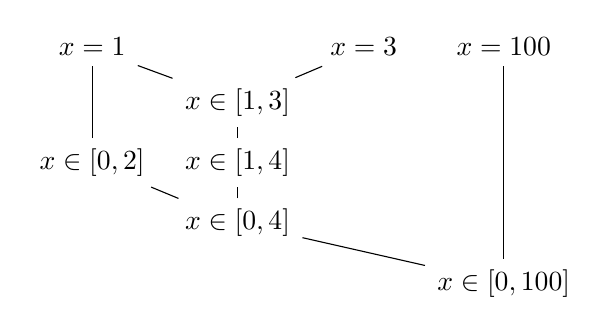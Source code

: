     \begin{tikzcd}[column sep=tiny, row sep=tiny]
      x=1&&x=3&x=100\\
      &x\in[1,3]\arrow[dash,ul]\arrow[dash,ur]&&\\
      x\in[0,2]\arrow[dash,uu]&x\in [1,4]\arrow[dash,u] &&\\
      &x\in [0,4]\arrow[dash,u]\arrow[dash,ul]&&\\
      &&&x\in[0,100]\arrow[dash,ull]\arrow[dash,uuuu]
    \end{tikzcd}